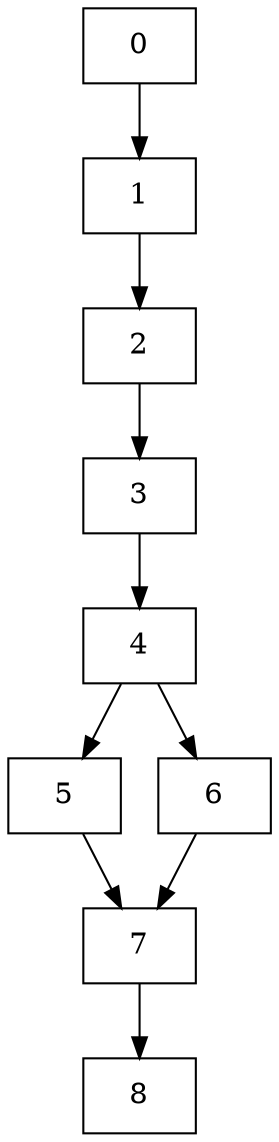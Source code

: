 digraph G {
  0 [shape=box, ];
  1 [shape=box, ];
  2 [shape=box, ];
  3 [shape=box, ];
  4 [shape=box, ];
  5 [shape=box, ];
  6 [shape=box, ];
  7 [shape=box, ];
  8 [shape=box, ];
  
  
  0 -> 1;
  1 -> 2;
  2 -> 3;
  3 -> 4;
  4 -> 5;
  4 -> 6;
  5 -> 7;
  6 -> 7;
  7 -> 8;
  
  }